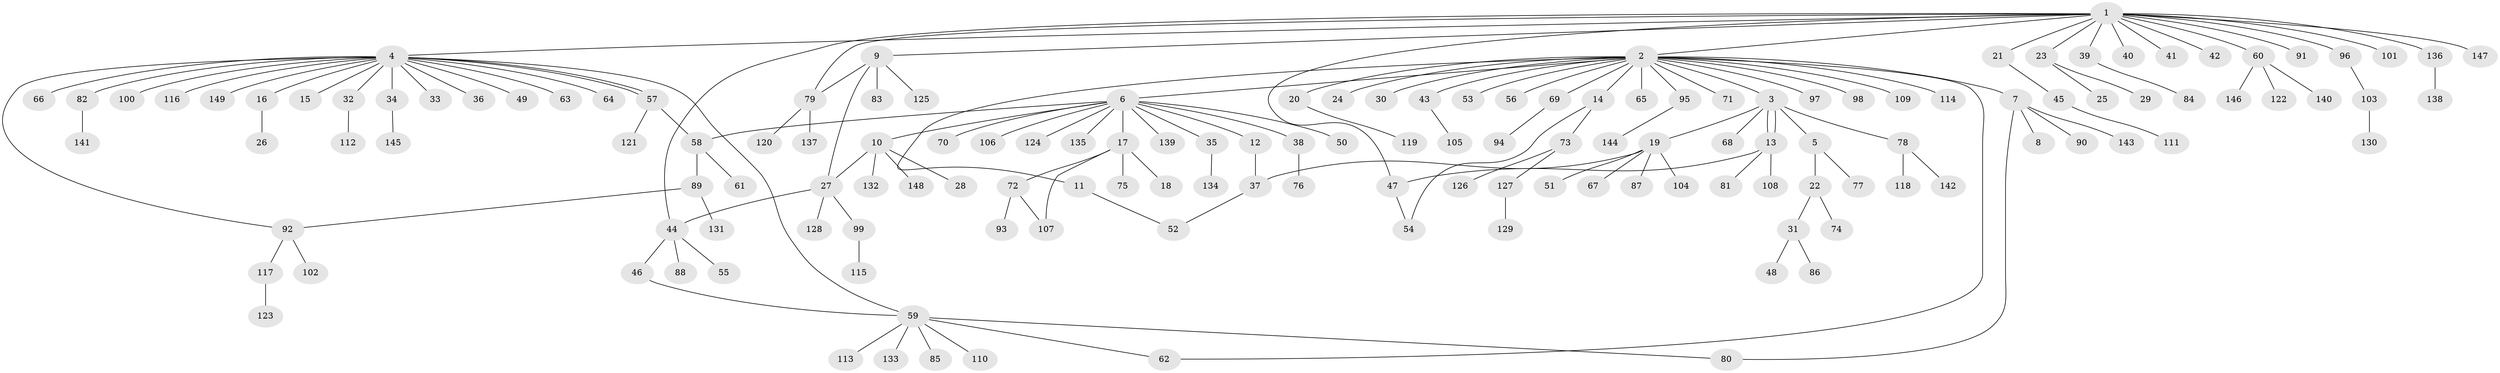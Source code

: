 // coarse degree distribution, {19: 0.01652892561983471, 20: 0.008264462809917356, 6: 0.008264462809917356, 4: 0.04132231404958678, 13: 0.008264462809917356, 1: 0.6776859504132231, 2: 0.1322314049586777, 3: 0.0743801652892562, 5: 0.01652892561983471, 7: 0.01652892561983471}
// Generated by graph-tools (version 1.1) at 2025/51/02/27/25 19:51:58]
// undirected, 149 vertices, 163 edges
graph export_dot {
graph [start="1"]
  node [color=gray90,style=filled];
  1;
  2;
  3;
  4;
  5;
  6;
  7;
  8;
  9;
  10;
  11;
  12;
  13;
  14;
  15;
  16;
  17;
  18;
  19;
  20;
  21;
  22;
  23;
  24;
  25;
  26;
  27;
  28;
  29;
  30;
  31;
  32;
  33;
  34;
  35;
  36;
  37;
  38;
  39;
  40;
  41;
  42;
  43;
  44;
  45;
  46;
  47;
  48;
  49;
  50;
  51;
  52;
  53;
  54;
  55;
  56;
  57;
  58;
  59;
  60;
  61;
  62;
  63;
  64;
  65;
  66;
  67;
  68;
  69;
  70;
  71;
  72;
  73;
  74;
  75;
  76;
  77;
  78;
  79;
  80;
  81;
  82;
  83;
  84;
  85;
  86;
  87;
  88;
  89;
  90;
  91;
  92;
  93;
  94;
  95;
  96;
  97;
  98;
  99;
  100;
  101;
  102;
  103;
  104;
  105;
  106;
  107;
  108;
  109;
  110;
  111;
  112;
  113;
  114;
  115;
  116;
  117;
  118;
  119;
  120;
  121;
  122;
  123;
  124;
  125;
  126;
  127;
  128;
  129;
  130;
  131;
  132;
  133;
  134;
  135;
  136;
  137;
  138;
  139;
  140;
  141;
  142;
  143;
  144;
  145;
  146;
  147;
  148;
  149;
  1 -- 2;
  1 -- 4;
  1 -- 9;
  1 -- 21;
  1 -- 23;
  1 -- 39;
  1 -- 40;
  1 -- 41;
  1 -- 42;
  1 -- 44;
  1 -- 47;
  1 -- 60;
  1 -- 79;
  1 -- 91;
  1 -- 96;
  1 -- 101;
  1 -- 136;
  1 -- 147;
  2 -- 3;
  2 -- 6;
  2 -- 7;
  2 -- 11;
  2 -- 14;
  2 -- 20;
  2 -- 24;
  2 -- 30;
  2 -- 43;
  2 -- 53;
  2 -- 56;
  2 -- 62;
  2 -- 65;
  2 -- 69;
  2 -- 71;
  2 -- 95;
  2 -- 97;
  2 -- 98;
  2 -- 109;
  2 -- 114;
  3 -- 5;
  3 -- 13;
  3 -- 13;
  3 -- 19;
  3 -- 68;
  3 -- 78;
  4 -- 15;
  4 -- 16;
  4 -- 32;
  4 -- 33;
  4 -- 34;
  4 -- 36;
  4 -- 49;
  4 -- 57;
  4 -- 57;
  4 -- 59;
  4 -- 63;
  4 -- 64;
  4 -- 66;
  4 -- 82;
  4 -- 92;
  4 -- 100;
  4 -- 116;
  4 -- 149;
  5 -- 22;
  5 -- 77;
  6 -- 10;
  6 -- 12;
  6 -- 17;
  6 -- 35;
  6 -- 38;
  6 -- 50;
  6 -- 58;
  6 -- 70;
  6 -- 106;
  6 -- 124;
  6 -- 135;
  6 -- 139;
  7 -- 8;
  7 -- 80;
  7 -- 90;
  7 -- 143;
  9 -- 27;
  9 -- 79;
  9 -- 83;
  9 -- 125;
  10 -- 27;
  10 -- 28;
  10 -- 132;
  10 -- 148;
  11 -- 52;
  12 -- 37;
  13 -- 47;
  13 -- 81;
  13 -- 108;
  14 -- 54;
  14 -- 73;
  16 -- 26;
  17 -- 18;
  17 -- 72;
  17 -- 75;
  17 -- 107;
  19 -- 37;
  19 -- 51;
  19 -- 67;
  19 -- 87;
  19 -- 104;
  20 -- 119;
  21 -- 45;
  22 -- 31;
  22 -- 74;
  23 -- 25;
  23 -- 29;
  27 -- 44;
  27 -- 99;
  27 -- 128;
  31 -- 48;
  31 -- 86;
  32 -- 112;
  34 -- 145;
  35 -- 134;
  37 -- 52;
  38 -- 76;
  39 -- 84;
  43 -- 105;
  44 -- 46;
  44 -- 55;
  44 -- 88;
  45 -- 111;
  46 -- 59;
  47 -- 54;
  57 -- 58;
  57 -- 121;
  58 -- 61;
  58 -- 89;
  59 -- 62;
  59 -- 80;
  59 -- 85;
  59 -- 110;
  59 -- 113;
  59 -- 133;
  60 -- 122;
  60 -- 140;
  60 -- 146;
  69 -- 94;
  72 -- 93;
  72 -- 107;
  73 -- 126;
  73 -- 127;
  78 -- 118;
  78 -- 142;
  79 -- 120;
  79 -- 137;
  82 -- 141;
  89 -- 92;
  89 -- 131;
  92 -- 102;
  92 -- 117;
  95 -- 144;
  96 -- 103;
  99 -- 115;
  103 -- 130;
  117 -- 123;
  127 -- 129;
  136 -- 138;
}
